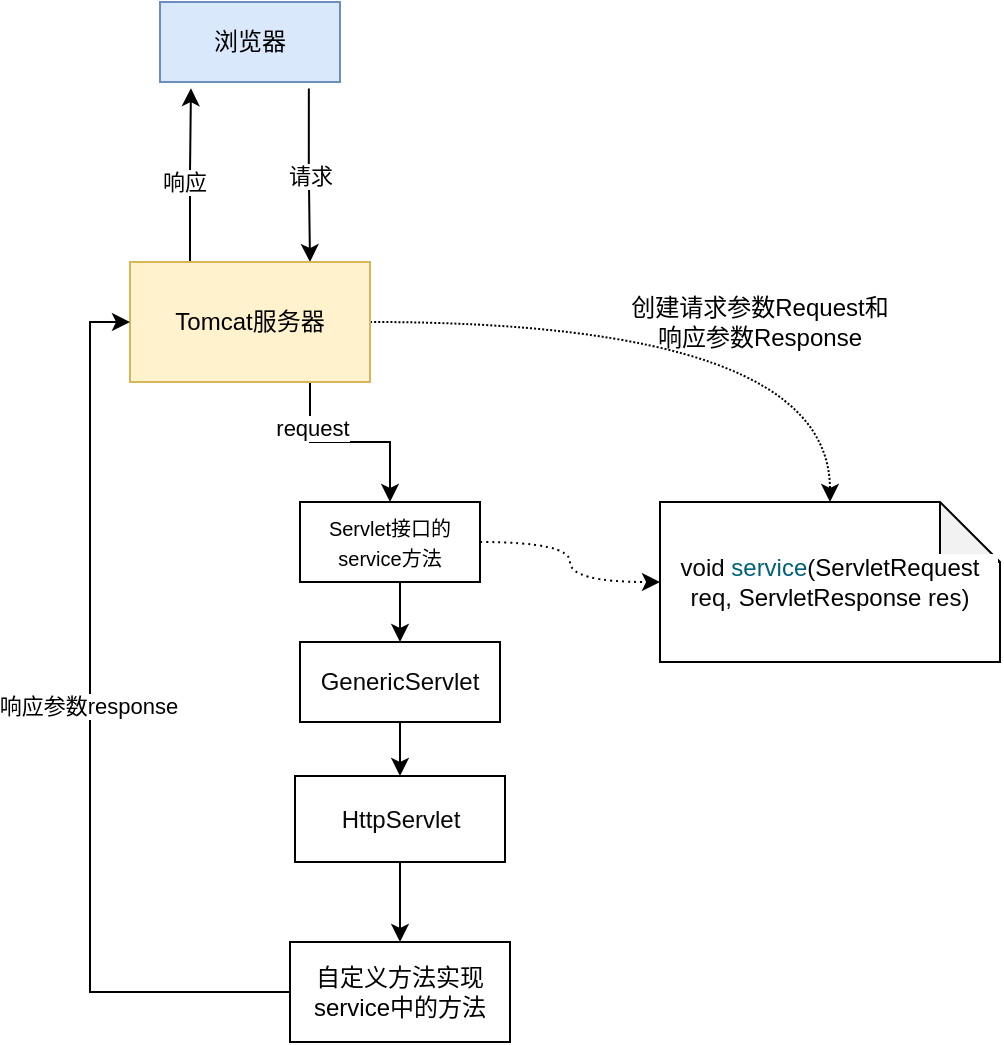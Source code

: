 <mxfile version="21.6.9" type="github">
  <diagram name="第 1 页" id="6Mm-rfvI0Iz15GJigM67">
    <mxGraphModel dx="832" dy="453" grid="1" gridSize="10" guides="1" tooltips="1" connect="1" arrows="1" fold="1" page="1" pageScale="1" pageWidth="827" pageHeight="1169" math="0" shadow="0">
      <root>
        <mxCell id="0" />
        <mxCell id="1" parent="0" />
        <mxCell id="cnkllxBWmu_3yrrJ35d1-4" style="edgeStyle=orthogonalEdgeStyle;rounded=0;orthogonalLoop=1;jettySize=auto;html=1;exitX=0.827;exitY=1.08;exitDx=0;exitDy=0;entryX=0.75;entryY=0;entryDx=0;entryDy=0;exitPerimeter=0;" edge="1" parent="1" source="cnkllxBWmu_3yrrJ35d1-1" target="cnkllxBWmu_3yrrJ35d1-3">
          <mxGeometry relative="1" as="geometry" />
        </mxCell>
        <mxCell id="cnkllxBWmu_3yrrJ35d1-5" value="请求" style="edgeLabel;html=1;align=center;verticalAlign=middle;resizable=0;points=[];" vertex="1" connectable="0" parent="cnkllxBWmu_3yrrJ35d1-4">
          <mxGeometry x="0.013" relative="1" as="geometry">
            <mxPoint as="offset" />
          </mxGeometry>
        </mxCell>
        <mxCell id="cnkllxBWmu_3yrrJ35d1-1" value="浏览器" style="rounded=0;whiteSpace=wrap;html=1;fillColor=#dae8fc;strokeColor=#6c8ebf;" vertex="1" parent="1">
          <mxGeometry x="140" y="170" width="90" height="40" as="geometry" />
        </mxCell>
        <mxCell id="cnkllxBWmu_3yrrJ35d1-8" style="edgeStyle=orthogonalEdgeStyle;rounded=0;orthogonalLoop=1;jettySize=auto;html=1;exitX=0.75;exitY=1;exitDx=0;exitDy=0;entryX=0.5;entryY=0;entryDx=0;entryDy=0;" edge="1" parent="1" source="cnkllxBWmu_3yrrJ35d1-3" target="cnkllxBWmu_3yrrJ35d1-6">
          <mxGeometry relative="1" as="geometry" />
        </mxCell>
        <mxCell id="cnkllxBWmu_3yrrJ35d1-10" value="request" style="edgeLabel;html=1;align=center;verticalAlign=middle;resizable=0;points=[];" vertex="1" connectable="0" parent="cnkllxBWmu_3yrrJ35d1-8">
          <mxGeometry x="-0.541" y="1" relative="1" as="geometry">
            <mxPoint as="offset" />
          </mxGeometry>
        </mxCell>
        <mxCell id="cnkllxBWmu_3yrrJ35d1-22" style="edgeStyle=orthogonalEdgeStyle;rounded=0;orthogonalLoop=1;jettySize=auto;html=1;exitX=0.25;exitY=0;exitDx=0;exitDy=0;entryX=0.172;entryY=1.077;entryDx=0;entryDy=0;entryPerimeter=0;" edge="1" parent="1" source="cnkllxBWmu_3yrrJ35d1-3" target="cnkllxBWmu_3yrrJ35d1-1">
          <mxGeometry relative="1" as="geometry">
            <mxPoint x="155" y="220" as="targetPoint" />
          </mxGeometry>
        </mxCell>
        <mxCell id="cnkllxBWmu_3yrrJ35d1-23" value="响应" style="edgeLabel;html=1;align=center;verticalAlign=middle;resizable=0;points=[];" vertex="1" connectable="0" parent="cnkllxBWmu_3yrrJ35d1-22">
          <mxGeometry x="-0.088" y="3" relative="1" as="geometry">
            <mxPoint as="offset" />
          </mxGeometry>
        </mxCell>
        <mxCell id="cnkllxBWmu_3yrrJ35d1-24" style="edgeStyle=orthogonalEdgeStyle;rounded=0;orthogonalLoop=1;jettySize=auto;html=1;exitX=1;exitY=0.5;exitDx=0;exitDy=0;dashed=1;dashPattern=1 1;curved=1;" edge="1" parent="1" source="cnkllxBWmu_3yrrJ35d1-3" target="cnkllxBWmu_3yrrJ35d1-7">
          <mxGeometry relative="1" as="geometry" />
        </mxCell>
        <mxCell id="cnkllxBWmu_3yrrJ35d1-3" value="Tomcat服务器" style="rounded=0;whiteSpace=wrap;html=1;fillColor=#fff2cc;strokeColor=#d6b656;" vertex="1" parent="1">
          <mxGeometry x="125" y="300" width="120" height="60" as="geometry" />
        </mxCell>
        <mxCell id="cnkllxBWmu_3yrrJ35d1-9" style="rounded=0;orthogonalLoop=1;jettySize=auto;html=1;exitX=1;exitY=0.5;exitDx=0;exitDy=0;entryX=0;entryY=0.5;entryDx=0;entryDy=0;entryPerimeter=0;edgeStyle=orthogonalEdgeStyle;curved=1;dashed=1;dashPattern=1 2;" edge="1" parent="1" source="cnkllxBWmu_3yrrJ35d1-6" target="cnkllxBWmu_3yrrJ35d1-7">
          <mxGeometry relative="1" as="geometry" />
        </mxCell>
        <mxCell id="cnkllxBWmu_3yrrJ35d1-14" style="edgeStyle=orthogonalEdgeStyle;rounded=0;orthogonalLoop=1;jettySize=auto;html=1;exitX=0.5;exitY=1;exitDx=0;exitDy=0;entryX=0.5;entryY=0;entryDx=0;entryDy=0;" edge="1" parent="1" source="cnkllxBWmu_3yrrJ35d1-6" target="cnkllxBWmu_3yrrJ35d1-13">
          <mxGeometry relative="1" as="geometry" />
        </mxCell>
        <mxCell id="cnkllxBWmu_3yrrJ35d1-6" value="&lt;font style=&quot;font-size: 10px;&quot;&gt;Servlet接口的service方法&lt;/font&gt;" style="rounded=0;whiteSpace=wrap;html=1;" vertex="1" parent="1">
          <mxGeometry x="210" y="420" width="90" height="40" as="geometry" />
        </mxCell>
        <mxCell id="cnkllxBWmu_3yrrJ35d1-7" value="&lt;div style=&quot;background-color: rgb(255, 255, 255); color: rgb(8, 8, 8);&quot;&gt;&lt;font style=&quot;font-size: 12px;&quot;&gt;void &lt;span style=&quot;color: rgb(0, 98, 122);&quot;&gt;service&lt;/span&gt;(&lt;span style=&quot;color: rgb(0, 0, 0);&quot;&gt;ServletRequest &lt;/span&gt;req, &lt;span style=&quot;color: rgb(0, 0, 0);&quot;&gt;ServletResponse &lt;/span&gt;res)&lt;/font&gt;&lt;/div&gt;" style="shape=note;whiteSpace=wrap;html=1;backgroundOutline=1;darkOpacity=0.05;" vertex="1" parent="1">
          <mxGeometry x="390" y="420" width="170" height="80" as="geometry" />
        </mxCell>
        <mxCell id="cnkllxBWmu_3yrrJ35d1-16" style="edgeStyle=orthogonalEdgeStyle;rounded=0;orthogonalLoop=1;jettySize=auto;html=1;exitX=0.5;exitY=1;exitDx=0;exitDy=0;" edge="1" parent="1" source="cnkllxBWmu_3yrrJ35d1-13" target="cnkllxBWmu_3yrrJ35d1-15">
          <mxGeometry relative="1" as="geometry" />
        </mxCell>
        <mxCell id="cnkllxBWmu_3yrrJ35d1-13" value="&lt;div style=&quot;background-color: rgb(255, 255, 255); color: rgb(8, 8, 8);&quot;&gt;&lt;font style=&quot;font-size: 12px;&quot;&gt;GenericServlet&lt;/font&gt;&lt;/div&gt;" style="rounded=0;whiteSpace=wrap;html=1;" vertex="1" parent="1">
          <mxGeometry x="210" y="490" width="100" height="40" as="geometry" />
        </mxCell>
        <mxCell id="cnkllxBWmu_3yrrJ35d1-19" style="edgeStyle=orthogonalEdgeStyle;rounded=0;orthogonalLoop=1;jettySize=auto;html=1;exitX=0.5;exitY=1;exitDx=0;exitDy=0;entryX=0.5;entryY=0;entryDx=0;entryDy=0;" edge="1" parent="1" source="cnkllxBWmu_3yrrJ35d1-15" target="cnkllxBWmu_3yrrJ35d1-17">
          <mxGeometry relative="1" as="geometry" />
        </mxCell>
        <mxCell id="cnkllxBWmu_3yrrJ35d1-15" value="&lt;div style=&quot;background-color: rgb(255, 255, 255); color: rgb(8, 8, 8);&quot;&gt;&lt;font style=&quot;font-size: 12px;&quot;&gt;HttpServlet&lt;/font&gt;&lt;/div&gt;" style="rounded=0;whiteSpace=wrap;html=1;" vertex="1" parent="1">
          <mxGeometry x="207.5" y="557" width="105" height="43" as="geometry" />
        </mxCell>
        <mxCell id="cnkllxBWmu_3yrrJ35d1-20" style="edgeStyle=orthogonalEdgeStyle;rounded=0;orthogonalLoop=1;jettySize=auto;html=1;exitX=0;exitY=0.5;exitDx=0;exitDy=0;entryX=0;entryY=0.5;entryDx=0;entryDy=0;" edge="1" parent="1" source="cnkllxBWmu_3yrrJ35d1-17" target="cnkllxBWmu_3yrrJ35d1-3">
          <mxGeometry relative="1" as="geometry" />
        </mxCell>
        <mxCell id="cnkllxBWmu_3yrrJ35d1-21" value="响应参数response" style="edgeLabel;html=1;align=center;verticalAlign=middle;resizable=0;points=[];" vertex="1" connectable="0" parent="cnkllxBWmu_3yrrJ35d1-20">
          <mxGeometry x="0.07" y="1" relative="1" as="geometry">
            <mxPoint as="offset" />
          </mxGeometry>
        </mxCell>
        <mxCell id="cnkllxBWmu_3yrrJ35d1-17" value="自定义方法实现service中的方法" style="rounded=0;whiteSpace=wrap;html=1;" vertex="1" parent="1">
          <mxGeometry x="205" y="640" width="110" height="50" as="geometry" />
        </mxCell>
        <mxCell id="cnkllxBWmu_3yrrJ35d1-27" value="创建请求参数Request和响应参数Response" style="text;strokeColor=none;align=center;fillColor=none;html=1;verticalAlign=middle;whiteSpace=wrap;rounded=0;" vertex="1" parent="1">
          <mxGeometry x="370" y="300" width="140" height="60" as="geometry" />
        </mxCell>
      </root>
    </mxGraphModel>
  </diagram>
</mxfile>
